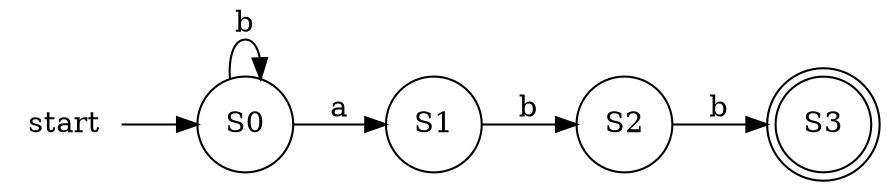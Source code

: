 digraph fsm {
rankdir="LR"
start [shape="plaintext",label="start"]
0 [shape="circle",label="S0"]
1 [shape="circle",label="S1"]
2 [shape="circle",label="S2"]
3 [shape="doublecircle",label="S3"]
start->0
0->1 [label="a"]
0->0
 [label="b"]
1->2
 [label="b"]
2->3
 [label="b"]
}